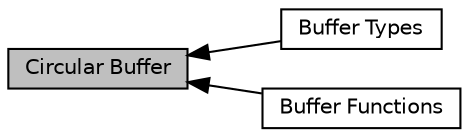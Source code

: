 digraph "Circular Buffer"
{
  edge [fontname="Helvetica",fontsize="10",labelfontname="Helvetica",labelfontsize="10"];
  node [fontname="Helvetica",fontsize="10",shape=record];
  rankdir=LR;
  Node0 [label="Circular Buffer",height=0.2,width=0.4,color="black", fillcolor="grey75", style="filled", fontcolor="black"];
  Node2 [label="Buffer Types",height=0.2,width=0.4,color="black", fillcolor="white", style="filled",URL="$group___s_d___buffer___types.html"];
  Node1 [label="Buffer Functions",height=0.2,width=0.4,color="black", fillcolor="white", style="filled",URL="$group___s_d___buffer___functions.html"];
  Node0->Node1 [shape=plaintext, dir="back", style="solid"];
  Node0->Node2 [shape=plaintext, dir="back", style="solid"];
}
